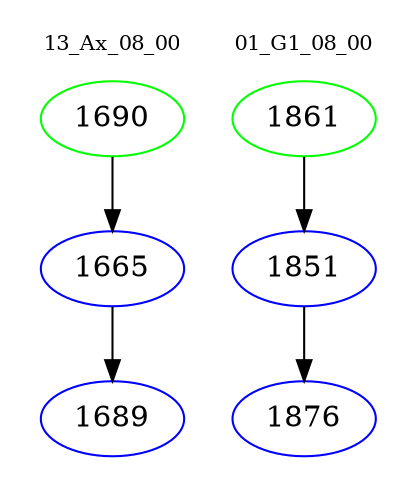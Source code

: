 digraph{
subgraph cluster_0 {
color = white
label = "13_Ax_08_00";
fontsize=10;
T0_1690 [label="1690", color="green"]
T0_1690 -> T0_1665 [color="black"]
T0_1665 [label="1665", color="blue"]
T0_1665 -> T0_1689 [color="black"]
T0_1689 [label="1689", color="blue"]
}
subgraph cluster_1 {
color = white
label = "01_G1_08_00";
fontsize=10;
T1_1861 [label="1861", color="green"]
T1_1861 -> T1_1851 [color="black"]
T1_1851 [label="1851", color="blue"]
T1_1851 -> T1_1876 [color="black"]
T1_1876 [label="1876", color="blue"]
}
}
